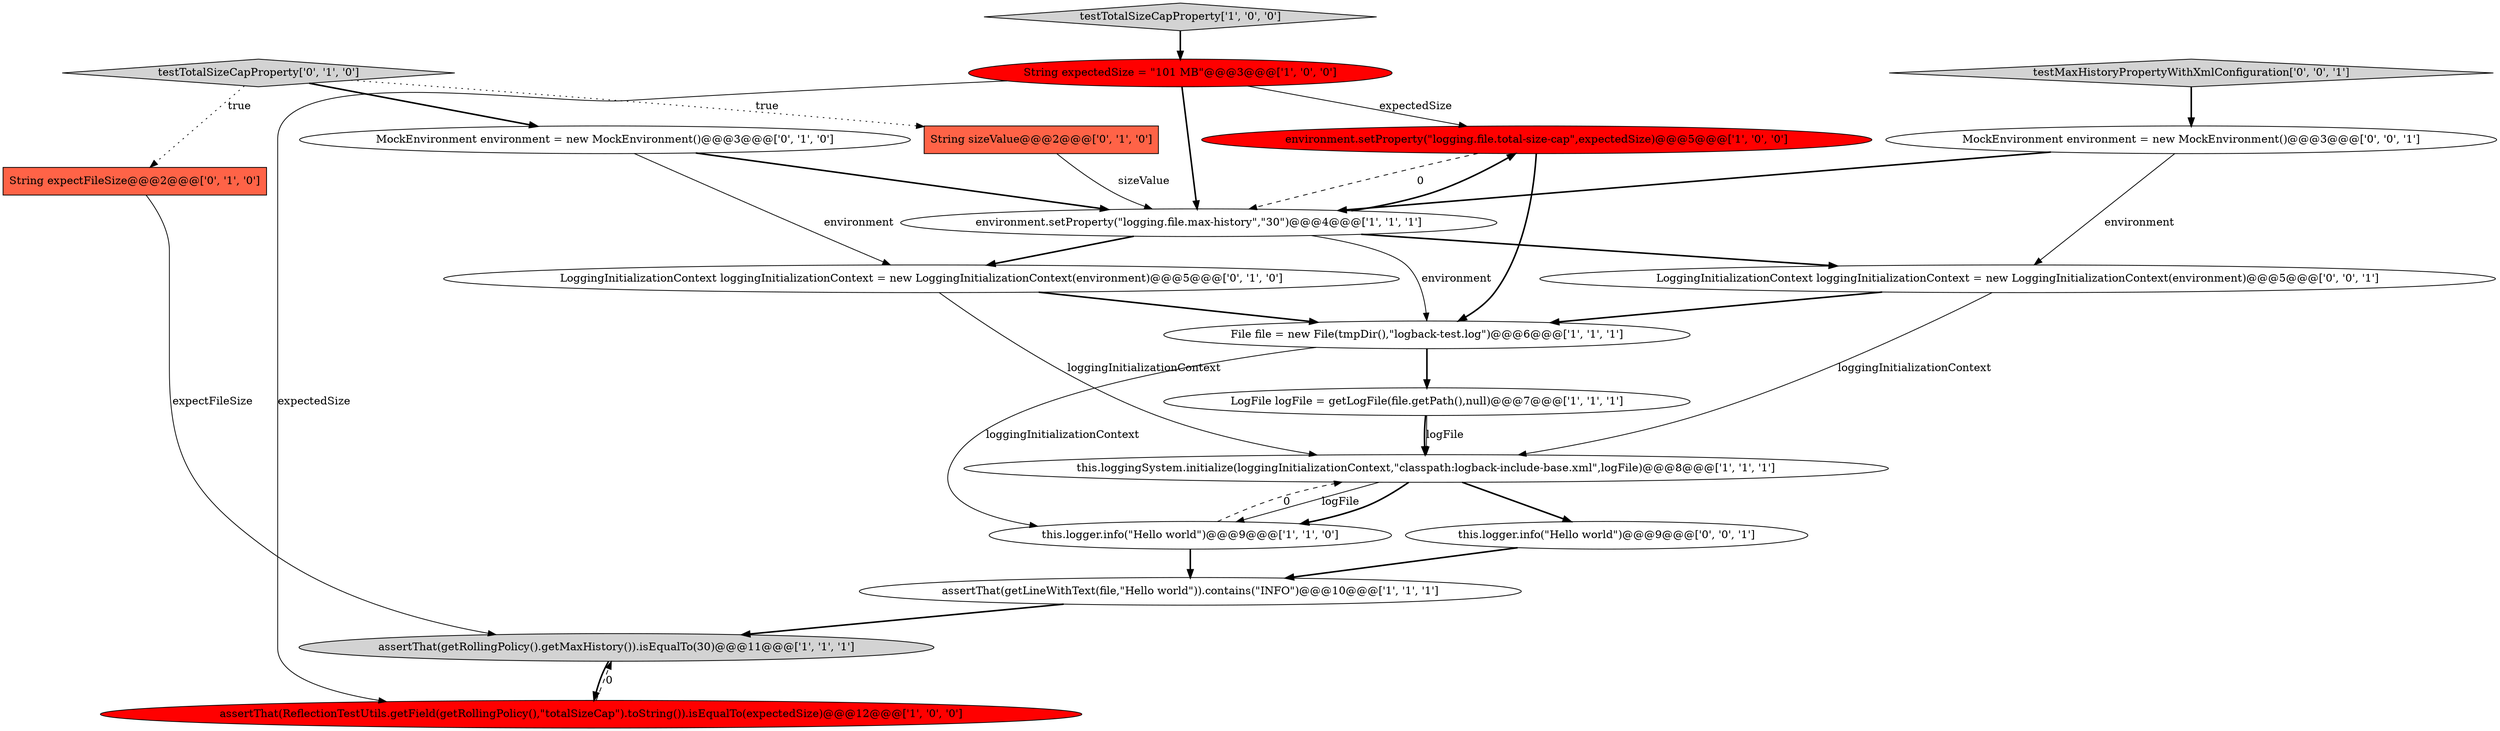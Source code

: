 digraph {
4 [style = filled, label = "File file = new File(tmpDir(),\"logback-test.log\")@@@6@@@['1', '1', '1']", fillcolor = white, shape = ellipse image = "AAA0AAABBB1BBB"];
9 [style = filled, label = "String expectedSize = \"101 MB\"@@@3@@@['1', '0', '0']", fillcolor = red, shape = ellipse image = "AAA1AAABBB1BBB"];
16 [style = filled, label = "LoggingInitializationContext loggingInitializationContext = new LoggingInitializationContext(environment)@@@5@@@['0', '0', '1']", fillcolor = white, shape = ellipse image = "AAA0AAABBB3BBB"];
6 [style = filled, label = "this.loggingSystem.initialize(loggingInitializationContext,\"classpath:logback-include-base.xml\",logFile)@@@8@@@['1', '1', '1']", fillcolor = white, shape = ellipse image = "AAA0AAABBB1BBB"];
15 [style = filled, label = "testTotalSizeCapProperty['0', '1', '0']", fillcolor = lightgray, shape = diamond image = "AAA0AAABBB2BBB"];
10 [style = filled, label = "environment.setProperty(\"logging.file.total-size-cap\",expectedSize)@@@5@@@['1', '0', '0']", fillcolor = red, shape = ellipse image = "AAA1AAABBB1BBB"];
17 [style = filled, label = "MockEnvironment environment = new MockEnvironment()@@@3@@@['0', '0', '1']", fillcolor = white, shape = ellipse image = "AAA0AAABBB3BBB"];
0 [style = filled, label = "LogFile logFile = getLogFile(file.getPath(),null)@@@7@@@['1', '1', '1']", fillcolor = white, shape = ellipse image = "AAA0AAABBB1BBB"];
12 [style = filled, label = "LoggingInitializationContext loggingInitializationContext = new LoggingInitializationContext(environment)@@@5@@@['0', '1', '0']", fillcolor = white, shape = ellipse image = "AAA0AAABBB2BBB"];
18 [style = filled, label = "this.logger.info(\"Hello world\")@@@9@@@['0', '0', '1']", fillcolor = white, shape = ellipse image = "AAA0AAABBB3BBB"];
7 [style = filled, label = "assertThat(getLineWithText(file,\"Hello world\")).contains(\"INFO\")@@@10@@@['1', '1', '1']", fillcolor = white, shape = ellipse image = "AAA0AAABBB1BBB"];
1 [style = filled, label = "this.logger.info(\"Hello world\")@@@9@@@['1', '1', '0']", fillcolor = white, shape = ellipse image = "AAA0AAABBB1BBB"];
11 [style = filled, label = "String expectFileSize@@@2@@@['0', '1', '0']", fillcolor = tomato, shape = box image = "AAA0AAABBB2BBB"];
19 [style = filled, label = "testMaxHistoryPropertyWithXmlConfiguration['0', '0', '1']", fillcolor = lightgray, shape = diamond image = "AAA0AAABBB3BBB"];
3 [style = filled, label = "environment.setProperty(\"logging.file.max-history\",\"30\")@@@4@@@['1', '1', '1']", fillcolor = white, shape = ellipse image = "AAA0AAABBB1BBB"];
2 [style = filled, label = "testTotalSizeCapProperty['1', '0', '0']", fillcolor = lightgray, shape = diamond image = "AAA0AAABBB1BBB"];
14 [style = filled, label = "MockEnvironment environment = new MockEnvironment()@@@3@@@['0', '1', '0']", fillcolor = white, shape = ellipse image = "AAA0AAABBB2BBB"];
13 [style = filled, label = "String sizeValue@@@2@@@['0', '1', '0']", fillcolor = tomato, shape = box image = "AAA1AAABBB2BBB"];
8 [style = filled, label = "assertThat(getRollingPolicy().getMaxHistory()).isEqualTo(30)@@@11@@@['1', '1', '1']", fillcolor = lightgray, shape = ellipse image = "AAA0AAABBB1BBB"];
5 [style = filled, label = "assertThat(ReflectionTestUtils.getField(getRollingPolicy(),\"totalSizeCap\").toString()).isEqualTo(expectedSize)@@@12@@@['1', '0', '0']", fillcolor = red, shape = ellipse image = "AAA1AAABBB1BBB"];
14->3 [style = bold, label=""];
12->6 [style = solid, label="loggingInitializationContext"];
6->1 [style = solid, label="logFile"];
15->14 [style = bold, label=""];
0->6 [style = bold, label=""];
13->3 [style = solid, label="sizeValue"];
6->18 [style = bold, label=""];
10->3 [style = dashed, label="0"];
16->6 [style = solid, label="loggingInitializationContext"];
4->1 [style = solid, label="loggingInitializationContext"];
19->17 [style = bold, label=""];
2->9 [style = bold, label=""];
3->12 [style = bold, label=""];
3->16 [style = bold, label=""];
7->8 [style = bold, label=""];
1->7 [style = bold, label=""];
4->0 [style = bold, label=""];
15->13 [style = dotted, label="true"];
3->10 [style = bold, label=""];
6->1 [style = bold, label=""];
3->4 [style = solid, label="environment"];
8->5 [style = bold, label=""];
12->4 [style = bold, label=""];
1->6 [style = dashed, label="0"];
9->5 [style = solid, label="expectedSize"];
9->10 [style = solid, label="expectedSize"];
15->11 [style = dotted, label="true"];
17->3 [style = bold, label=""];
10->4 [style = bold, label=""];
5->8 [style = dashed, label="0"];
9->3 [style = bold, label=""];
11->8 [style = solid, label="expectFileSize"];
14->12 [style = solid, label="environment"];
16->4 [style = bold, label=""];
18->7 [style = bold, label=""];
17->16 [style = solid, label="environment"];
0->6 [style = solid, label="logFile"];
}
